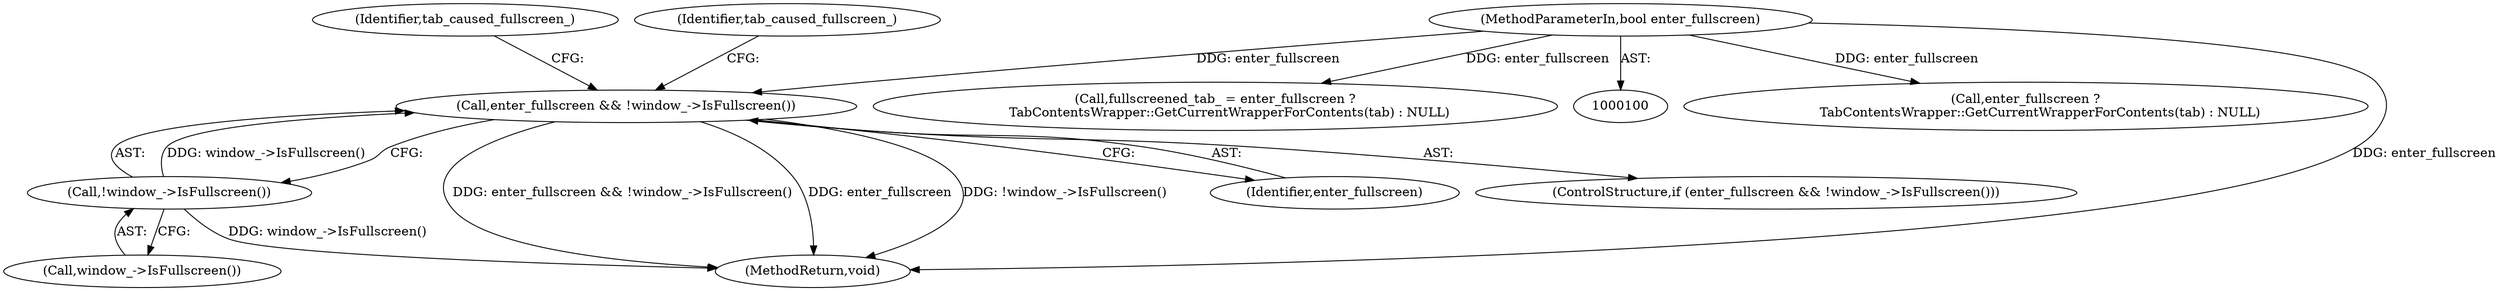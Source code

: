 digraph "1_Chrome_5925dff83699508b5e2735afb0297dfb310e159d@del" {
"1000117" [label="(Call,enter_fullscreen && !window_->IsFullscreen())"];
"1000102" [label="(MethodParameterIn,bool enter_fullscreen)"];
"1000119" [label="(Call,!window_->IsFullscreen())"];
"1000117" [label="(Call,enter_fullscreen && !window_->IsFullscreen())"];
"1000125" [label="(Identifier,tab_caused_fullscreen_)"];
"1000122" [label="(Identifier,tab_caused_fullscreen_)"];
"1000120" [label="(Call,window_->IsFullscreen())"];
"1000102" [label="(MethodParameterIn,bool enter_fullscreen)"];
"1000111" [label="(Call,enter_fullscreen ?\n       TabContentsWrapper::GetCurrentWrapperForContents(tab) : NULL)"];
"1000127" [label="(MethodReturn,void)"];
"1000118" [label="(Identifier,enter_fullscreen)"];
"1000109" [label="(Call,fullscreened_tab_ = enter_fullscreen ?\n       TabContentsWrapper::GetCurrentWrapperForContents(tab) : NULL)"];
"1000119" [label="(Call,!window_->IsFullscreen())"];
"1000116" [label="(ControlStructure,if (enter_fullscreen && !window_->IsFullscreen()))"];
"1000117" -> "1000116"  [label="AST: "];
"1000117" -> "1000118"  [label="CFG: "];
"1000117" -> "1000119"  [label="CFG: "];
"1000118" -> "1000117"  [label="AST: "];
"1000119" -> "1000117"  [label="AST: "];
"1000122" -> "1000117"  [label="CFG: "];
"1000125" -> "1000117"  [label="CFG: "];
"1000117" -> "1000127"  [label="DDG: enter_fullscreen && !window_->IsFullscreen()"];
"1000117" -> "1000127"  [label="DDG: enter_fullscreen"];
"1000117" -> "1000127"  [label="DDG: !window_->IsFullscreen()"];
"1000102" -> "1000117"  [label="DDG: enter_fullscreen"];
"1000119" -> "1000117"  [label="DDG: window_->IsFullscreen()"];
"1000102" -> "1000100"  [label="AST: "];
"1000102" -> "1000127"  [label="DDG: enter_fullscreen"];
"1000102" -> "1000109"  [label="DDG: enter_fullscreen"];
"1000102" -> "1000111"  [label="DDG: enter_fullscreen"];
"1000119" -> "1000120"  [label="CFG: "];
"1000120" -> "1000119"  [label="AST: "];
"1000119" -> "1000127"  [label="DDG: window_->IsFullscreen()"];
}
